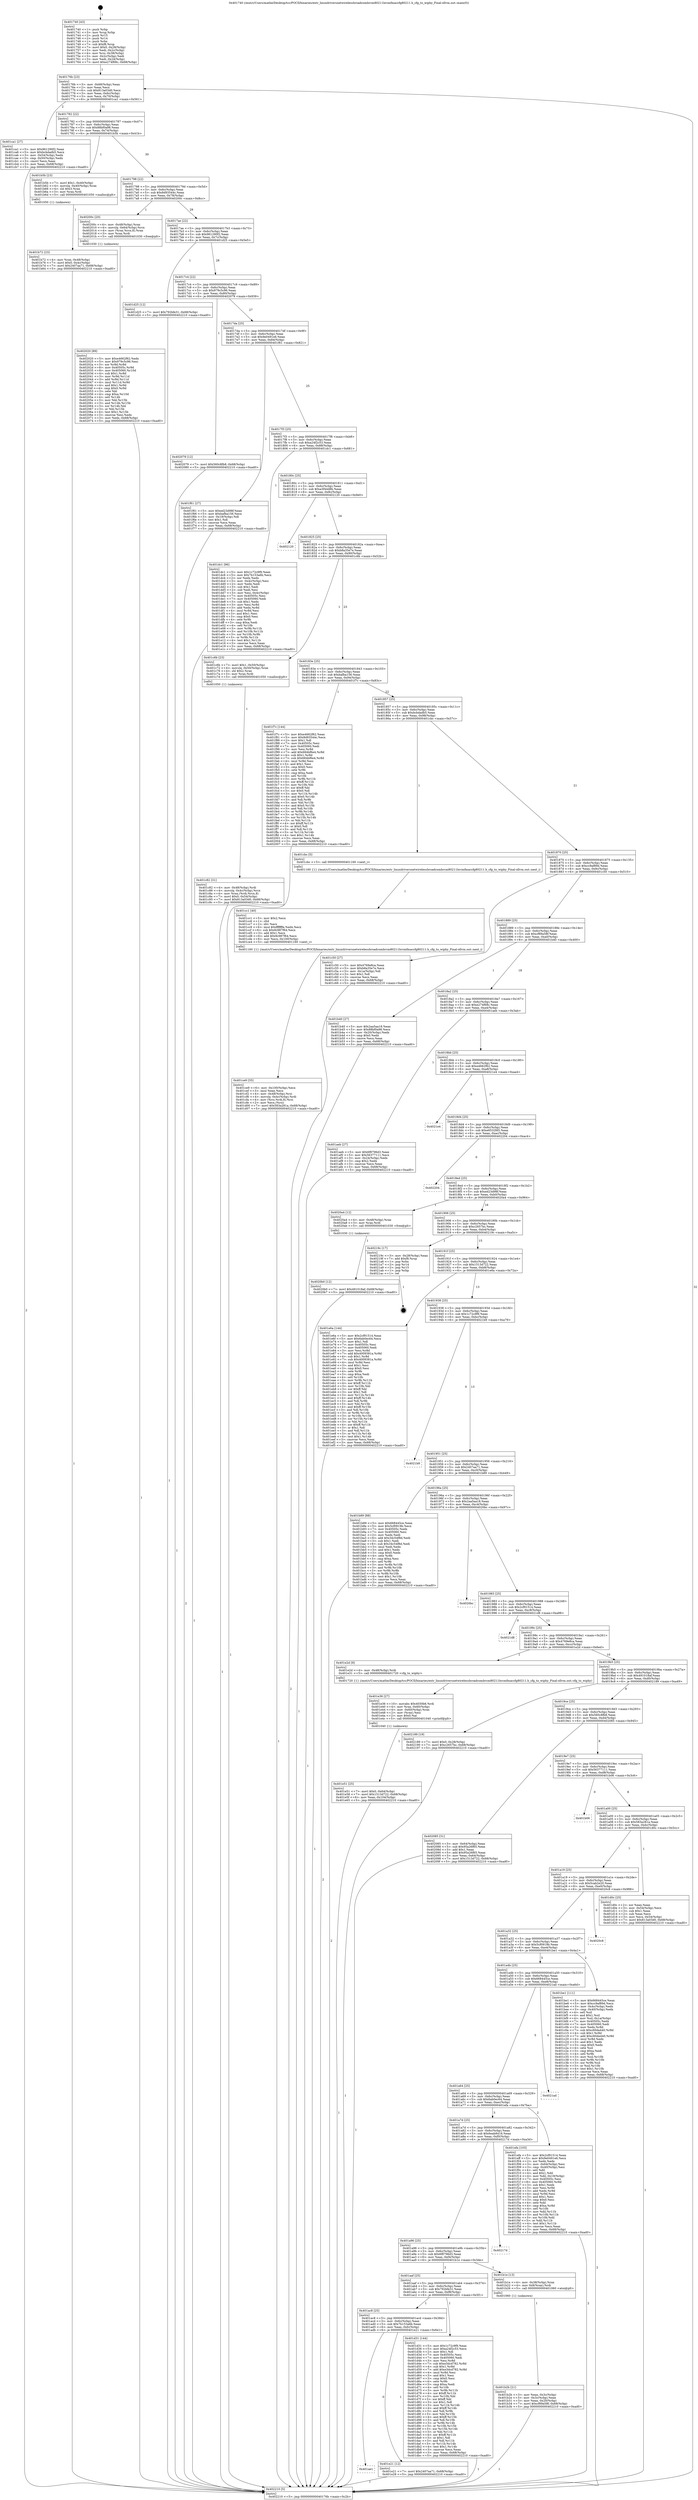 digraph "0x401740" {
  label = "0x401740 (/mnt/c/Users/mathe/Desktop/tcc/POCII/binaries/extr_linuxdriversnetwirelessbroadcombrcm80211brcmfmaccfg80211.h_cfg_to_wiphy_Final-ollvm.out::main(0))"
  labelloc = "t"
  node[shape=record]

  Entry [label="",width=0.3,height=0.3,shape=circle,fillcolor=black,style=filled]
  "0x40176b" [label="{
     0x40176b [23]\l
     | [instrs]\l
     &nbsp;&nbsp;0x40176b \<+3\>: mov -0x68(%rbp),%eax\l
     &nbsp;&nbsp;0x40176e \<+2\>: mov %eax,%ecx\l
     &nbsp;&nbsp;0x401770 \<+6\>: sub $0x813a03d0,%ecx\l
     &nbsp;&nbsp;0x401776 \<+3\>: mov %eax,-0x6c(%rbp)\l
     &nbsp;&nbsp;0x401779 \<+3\>: mov %ecx,-0x70(%rbp)\l
     &nbsp;&nbsp;0x40177c \<+6\>: je 0000000000401ca1 \<main+0x561\>\l
  }"]
  "0x401ca1" [label="{
     0x401ca1 [27]\l
     | [instrs]\l
     &nbsp;&nbsp;0x401ca1 \<+5\>: mov $0x961290f2,%eax\l
     &nbsp;&nbsp;0x401ca6 \<+5\>: mov $0xbcbdadb5,%ecx\l
     &nbsp;&nbsp;0x401cab \<+3\>: mov -0x54(%rbp),%edx\l
     &nbsp;&nbsp;0x401cae \<+3\>: cmp -0x50(%rbp),%edx\l
     &nbsp;&nbsp;0x401cb1 \<+3\>: cmovl %ecx,%eax\l
     &nbsp;&nbsp;0x401cb4 \<+3\>: mov %eax,-0x68(%rbp)\l
     &nbsp;&nbsp;0x401cb7 \<+5\>: jmp 0000000000402210 \<main+0xad0\>\l
  }"]
  "0x401782" [label="{
     0x401782 [22]\l
     | [instrs]\l
     &nbsp;&nbsp;0x401782 \<+5\>: jmp 0000000000401787 \<main+0x47\>\l
     &nbsp;&nbsp;0x401787 \<+3\>: mov -0x6c(%rbp),%eax\l
     &nbsp;&nbsp;0x40178a \<+5\>: sub $0x88bf0a98,%eax\l
     &nbsp;&nbsp;0x40178f \<+3\>: mov %eax,-0x74(%rbp)\l
     &nbsp;&nbsp;0x401792 \<+6\>: je 0000000000401b5b \<main+0x41b\>\l
  }"]
  Exit [label="",width=0.3,height=0.3,shape=circle,fillcolor=black,style=filled,peripheries=2]
  "0x401b5b" [label="{
     0x401b5b [23]\l
     | [instrs]\l
     &nbsp;&nbsp;0x401b5b \<+7\>: movl $0x1,-0x40(%rbp)\l
     &nbsp;&nbsp;0x401b62 \<+4\>: movslq -0x40(%rbp),%rax\l
     &nbsp;&nbsp;0x401b66 \<+4\>: shl $0x3,%rax\l
     &nbsp;&nbsp;0x401b6a \<+3\>: mov %rax,%rdi\l
     &nbsp;&nbsp;0x401b6d \<+5\>: call 0000000000401050 \<malloc@plt\>\l
     | [calls]\l
     &nbsp;&nbsp;0x401050 \{1\} (unknown)\l
  }"]
  "0x401798" [label="{
     0x401798 [22]\l
     | [instrs]\l
     &nbsp;&nbsp;0x401798 \<+5\>: jmp 000000000040179d \<main+0x5d\>\l
     &nbsp;&nbsp;0x40179d \<+3\>: mov -0x6c(%rbp),%eax\l
     &nbsp;&nbsp;0x4017a0 \<+5\>: sub $0x8d93544c,%eax\l
     &nbsp;&nbsp;0x4017a5 \<+3\>: mov %eax,-0x78(%rbp)\l
     &nbsp;&nbsp;0x4017a8 \<+6\>: je 000000000040200c \<main+0x8cc\>\l
  }"]
  "0x4020b0" [label="{
     0x4020b0 [12]\l
     | [instrs]\l
     &nbsp;&nbsp;0x4020b0 \<+7\>: movl $0x491018af,-0x68(%rbp)\l
     &nbsp;&nbsp;0x4020b7 \<+5\>: jmp 0000000000402210 \<main+0xad0\>\l
  }"]
  "0x40200c" [label="{
     0x40200c [20]\l
     | [instrs]\l
     &nbsp;&nbsp;0x40200c \<+4\>: mov -0x48(%rbp),%rax\l
     &nbsp;&nbsp;0x402010 \<+4\>: movslq -0x64(%rbp),%rcx\l
     &nbsp;&nbsp;0x402014 \<+4\>: mov (%rax,%rcx,8),%rax\l
     &nbsp;&nbsp;0x402018 \<+3\>: mov %rax,%rdi\l
     &nbsp;&nbsp;0x40201b \<+5\>: call 0000000000401030 \<free@plt\>\l
     | [calls]\l
     &nbsp;&nbsp;0x401030 \{1\} (unknown)\l
  }"]
  "0x4017ae" [label="{
     0x4017ae [22]\l
     | [instrs]\l
     &nbsp;&nbsp;0x4017ae \<+5\>: jmp 00000000004017b3 \<main+0x73\>\l
     &nbsp;&nbsp;0x4017b3 \<+3\>: mov -0x6c(%rbp),%eax\l
     &nbsp;&nbsp;0x4017b6 \<+5\>: sub $0x961290f2,%eax\l
     &nbsp;&nbsp;0x4017bb \<+3\>: mov %eax,-0x7c(%rbp)\l
     &nbsp;&nbsp;0x4017be \<+6\>: je 0000000000401d25 \<main+0x5e5\>\l
  }"]
  "0x402020" [label="{
     0x402020 [89]\l
     | [instrs]\l
     &nbsp;&nbsp;0x402020 \<+5\>: mov $0xe4662f62,%edx\l
     &nbsp;&nbsp;0x402025 \<+5\>: mov $0x979c5c96,%esi\l
     &nbsp;&nbsp;0x40202a \<+3\>: xor %r8d,%r8d\l
     &nbsp;&nbsp;0x40202d \<+8\>: mov 0x40505c,%r9d\l
     &nbsp;&nbsp;0x402035 \<+8\>: mov 0x405060,%r10d\l
     &nbsp;&nbsp;0x40203d \<+4\>: sub $0x1,%r8d\l
     &nbsp;&nbsp;0x402041 \<+3\>: mov %r9d,%r11d\l
     &nbsp;&nbsp;0x402044 \<+3\>: add %r8d,%r11d\l
     &nbsp;&nbsp;0x402047 \<+4\>: imul %r11d,%r9d\l
     &nbsp;&nbsp;0x40204b \<+4\>: and $0x1,%r9d\l
     &nbsp;&nbsp;0x40204f \<+4\>: cmp $0x0,%r9d\l
     &nbsp;&nbsp;0x402053 \<+3\>: sete %bl\l
     &nbsp;&nbsp;0x402056 \<+4\>: cmp $0xa,%r10d\l
     &nbsp;&nbsp;0x40205a \<+4\>: setl %r14b\l
     &nbsp;&nbsp;0x40205e \<+3\>: mov %bl,%r15b\l
     &nbsp;&nbsp;0x402061 \<+3\>: and %r14b,%r15b\l
     &nbsp;&nbsp;0x402064 \<+3\>: xor %r14b,%bl\l
     &nbsp;&nbsp;0x402067 \<+3\>: or %bl,%r15b\l
     &nbsp;&nbsp;0x40206a \<+4\>: test $0x1,%r15b\l
     &nbsp;&nbsp;0x40206e \<+3\>: cmovne %esi,%edx\l
     &nbsp;&nbsp;0x402071 \<+3\>: mov %edx,-0x68(%rbp)\l
     &nbsp;&nbsp;0x402074 \<+5\>: jmp 0000000000402210 \<main+0xad0\>\l
  }"]
  "0x401d25" [label="{
     0x401d25 [12]\l
     | [instrs]\l
     &nbsp;&nbsp;0x401d25 \<+7\>: movl $0x792bfe31,-0x68(%rbp)\l
     &nbsp;&nbsp;0x401d2c \<+5\>: jmp 0000000000402210 \<main+0xad0\>\l
  }"]
  "0x4017c4" [label="{
     0x4017c4 [22]\l
     | [instrs]\l
     &nbsp;&nbsp;0x4017c4 \<+5\>: jmp 00000000004017c9 \<main+0x89\>\l
     &nbsp;&nbsp;0x4017c9 \<+3\>: mov -0x6c(%rbp),%eax\l
     &nbsp;&nbsp;0x4017cc \<+5\>: sub $0x979c5c96,%eax\l
     &nbsp;&nbsp;0x4017d1 \<+3\>: mov %eax,-0x80(%rbp)\l
     &nbsp;&nbsp;0x4017d4 \<+6\>: je 0000000000402079 \<main+0x939\>\l
  }"]
  "0x401e51" [label="{
     0x401e51 [25]\l
     | [instrs]\l
     &nbsp;&nbsp;0x401e51 \<+7\>: movl $0x0,-0x64(%rbp)\l
     &nbsp;&nbsp;0x401e58 \<+7\>: movl $0x1513d722,-0x68(%rbp)\l
     &nbsp;&nbsp;0x401e5f \<+6\>: mov %eax,-0x104(%rbp)\l
     &nbsp;&nbsp;0x401e65 \<+5\>: jmp 0000000000402210 \<main+0xad0\>\l
  }"]
  "0x402079" [label="{
     0x402079 [12]\l
     | [instrs]\l
     &nbsp;&nbsp;0x402079 \<+7\>: movl $0x560c8fb8,-0x68(%rbp)\l
     &nbsp;&nbsp;0x402080 \<+5\>: jmp 0000000000402210 \<main+0xad0\>\l
  }"]
  "0x4017da" [label="{
     0x4017da [25]\l
     | [instrs]\l
     &nbsp;&nbsp;0x4017da \<+5\>: jmp 00000000004017df \<main+0x9f\>\l
     &nbsp;&nbsp;0x4017df \<+3\>: mov -0x6c(%rbp),%eax\l
     &nbsp;&nbsp;0x4017e2 \<+5\>: sub $0x9e0491e6,%eax\l
     &nbsp;&nbsp;0x4017e7 \<+6\>: mov %eax,-0x84(%rbp)\l
     &nbsp;&nbsp;0x4017ed \<+6\>: je 0000000000401f61 \<main+0x821\>\l
  }"]
  "0x401e36" [label="{
     0x401e36 [27]\l
     | [instrs]\l
     &nbsp;&nbsp;0x401e36 \<+10\>: movabs $0x4030b6,%rdi\l
     &nbsp;&nbsp;0x401e40 \<+4\>: mov %rax,-0x60(%rbp)\l
     &nbsp;&nbsp;0x401e44 \<+4\>: mov -0x60(%rbp),%rax\l
     &nbsp;&nbsp;0x401e48 \<+2\>: mov (%rax),%esi\l
     &nbsp;&nbsp;0x401e4a \<+2\>: mov $0x0,%al\l
     &nbsp;&nbsp;0x401e4c \<+5\>: call 0000000000401040 \<printf@plt\>\l
     | [calls]\l
     &nbsp;&nbsp;0x401040 \{1\} (unknown)\l
  }"]
  "0x401f61" [label="{
     0x401f61 [27]\l
     | [instrs]\l
     &nbsp;&nbsp;0x401f61 \<+5\>: mov $0xed23d98f,%eax\l
     &nbsp;&nbsp;0x401f66 \<+5\>: mov $0xbafba156,%ecx\l
     &nbsp;&nbsp;0x401f6b \<+3\>: mov -0x19(%rbp),%dl\l
     &nbsp;&nbsp;0x401f6e \<+3\>: test $0x1,%dl\l
     &nbsp;&nbsp;0x401f71 \<+3\>: cmovne %ecx,%eax\l
     &nbsp;&nbsp;0x401f74 \<+3\>: mov %eax,-0x68(%rbp)\l
     &nbsp;&nbsp;0x401f77 \<+5\>: jmp 0000000000402210 \<main+0xad0\>\l
  }"]
  "0x4017f3" [label="{
     0x4017f3 [25]\l
     | [instrs]\l
     &nbsp;&nbsp;0x4017f3 \<+5\>: jmp 00000000004017f8 \<main+0xb8\>\l
     &nbsp;&nbsp;0x4017f8 \<+3\>: mov -0x6c(%rbp),%eax\l
     &nbsp;&nbsp;0x4017fb \<+5\>: sub $0xa24f2c53,%eax\l
     &nbsp;&nbsp;0x401800 \<+6\>: mov %eax,-0x88(%rbp)\l
     &nbsp;&nbsp;0x401806 \<+6\>: je 0000000000401dc1 \<main+0x681\>\l
  }"]
  "0x401ae1" [label="{
     0x401ae1\l
  }", style=dashed]
  "0x401dc1" [label="{
     0x401dc1 [96]\l
     | [instrs]\l
     &nbsp;&nbsp;0x401dc1 \<+5\>: mov $0x1c72c9f9,%eax\l
     &nbsp;&nbsp;0x401dc6 \<+5\>: mov $0x7b153a6b,%ecx\l
     &nbsp;&nbsp;0x401dcb \<+2\>: xor %edx,%edx\l
     &nbsp;&nbsp;0x401dcd \<+3\>: mov -0x4c(%rbp),%esi\l
     &nbsp;&nbsp;0x401dd0 \<+2\>: mov %edx,%edi\l
     &nbsp;&nbsp;0x401dd2 \<+3\>: sub $0x1,%edi\l
     &nbsp;&nbsp;0x401dd5 \<+2\>: sub %edi,%esi\l
     &nbsp;&nbsp;0x401dd7 \<+3\>: mov %esi,-0x4c(%rbp)\l
     &nbsp;&nbsp;0x401dda \<+7\>: mov 0x40505c,%esi\l
     &nbsp;&nbsp;0x401de1 \<+7\>: mov 0x405060,%edi\l
     &nbsp;&nbsp;0x401de8 \<+3\>: sub $0x1,%edx\l
     &nbsp;&nbsp;0x401deb \<+3\>: mov %esi,%r8d\l
     &nbsp;&nbsp;0x401dee \<+3\>: add %edx,%r8d\l
     &nbsp;&nbsp;0x401df1 \<+4\>: imul %r8d,%esi\l
     &nbsp;&nbsp;0x401df5 \<+3\>: and $0x1,%esi\l
     &nbsp;&nbsp;0x401df8 \<+3\>: cmp $0x0,%esi\l
     &nbsp;&nbsp;0x401dfb \<+4\>: sete %r9b\l
     &nbsp;&nbsp;0x401dff \<+3\>: cmp $0xa,%edi\l
     &nbsp;&nbsp;0x401e02 \<+4\>: setl %r10b\l
     &nbsp;&nbsp;0x401e06 \<+3\>: mov %r9b,%r11b\l
     &nbsp;&nbsp;0x401e09 \<+3\>: and %r10b,%r11b\l
     &nbsp;&nbsp;0x401e0c \<+3\>: xor %r10b,%r9b\l
     &nbsp;&nbsp;0x401e0f \<+3\>: or %r9b,%r11b\l
     &nbsp;&nbsp;0x401e12 \<+4\>: test $0x1,%r11b\l
     &nbsp;&nbsp;0x401e16 \<+3\>: cmovne %ecx,%eax\l
     &nbsp;&nbsp;0x401e19 \<+3\>: mov %eax,-0x68(%rbp)\l
     &nbsp;&nbsp;0x401e1c \<+5\>: jmp 0000000000402210 \<main+0xad0\>\l
  }"]
  "0x40180c" [label="{
     0x40180c [25]\l
     | [instrs]\l
     &nbsp;&nbsp;0x40180c \<+5\>: jmp 0000000000401811 \<main+0xd1\>\l
     &nbsp;&nbsp;0x401811 \<+3\>: mov -0x6c(%rbp),%eax\l
     &nbsp;&nbsp;0x401814 \<+5\>: sub $0xa3f44d8b,%eax\l
     &nbsp;&nbsp;0x401819 \<+6\>: mov %eax,-0x8c(%rbp)\l
     &nbsp;&nbsp;0x40181f \<+6\>: je 0000000000402120 \<main+0x9e0\>\l
  }"]
  "0x401e21" [label="{
     0x401e21 [12]\l
     | [instrs]\l
     &nbsp;&nbsp;0x401e21 \<+7\>: movl $0x2407aa71,-0x68(%rbp)\l
     &nbsp;&nbsp;0x401e28 \<+5\>: jmp 0000000000402210 \<main+0xad0\>\l
  }"]
  "0x402120" [label="{
     0x402120\l
  }", style=dashed]
  "0x401825" [label="{
     0x401825 [25]\l
     | [instrs]\l
     &nbsp;&nbsp;0x401825 \<+5\>: jmp 000000000040182a \<main+0xea\>\l
     &nbsp;&nbsp;0x40182a \<+3\>: mov -0x6c(%rbp),%eax\l
     &nbsp;&nbsp;0x40182d \<+5\>: sub $0xb8a35e7e,%eax\l
     &nbsp;&nbsp;0x401832 \<+6\>: mov %eax,-0x90(%rbp)\l
     &nbsp;&nbsp;0x401838 \<+6\>: je 0000000000401c6b \<main+0x52b\>\l
  }"]
  "0x401ac8" [label="{
     0x401ac8 [25]\l
     | [instrs]\l
     &nbsp;&nbsp;0x401ac8 \<+5\>: jmp 0000000000401acd \<main+0x38d\>\l
     &nbsp;&nbsp;0x401acd \<+3\>: mov -0x6c(%rbp),%eax\l
     &nbsp;&nbsp;0x401ad0 \<+5\>: sub $0x7b153a6b,%eax\l
     &nbsp;&nbsp;0x401ad5 \<+6\>: mov %eax,-0xfc(%rbp)\l
     &nbsp;&nbsp;0x401adb \<+6\>: je 0000000000401e21 \<main+0x6e1\>\l
  }"]
  "0x401c6b" [label="{
     0x401c6b [23]\l
     | [instrs]\l
     &nbsp;&nbsp;0x401c6b \<+7\>: movl $0x1,-0x50(%rbp)\l
     &nbsp;&nbsp;0x401c72 \<+4\>: movslq -0x50(%rbp),%rax\l
     &nbsp;&nbsp;0x401c76 \<+4\>: shl $0x2,%rax\l
     &nbsp;&nbsp;0x401c7a \<+3\>: mov %rax,%rdi\l
     &nbsp;&nbsp;0x401c7d \<+5\>: call 0000000000401050 \<malloc@plt\>\l
     | [calls]\l
     &nbsp;&nbsp;0x401050 \{1\} (unknown)\l
  }"]
  "0x40183e" [label="{
     0x40183e [25]\l
     | [instrs]\l
     &nbsp;&nbsp;0x40183e \<+5\>: jmp 0000000000401843 \<main+0x103\>\l
     &nbsp;&nbsp;0x401843 \<+3\>: mov -0x6c(%rbp),%eax\l
     &nbsp;&nbsp;0x401846 \<+5\>: sub $0xbafba156,%eax\l
     &nbsp;&nbsp;0x40184b \<+6\>: mov %eax,-0x94(%rbp)\l
     &nbsp;&nbsp;0x401851 \<+6\>: je 0000000000401f7c \<main+0x83c\>\l
  }"]
  "0x401d31" [label="{
     0x401d31 [144]\l
     | [instrs]\l
     &nbsp;&nbsp;0x401d31 \<+5\>: mov $0x1c72c9f9,%eax\l
     &nbsp;&nbsp;0x401d36 \<+5\>: mov $0xa24f2c53,%ecx\l
     &nbsp;&nbsp;0x401d3b \<+2\>: mov $0x1,%dl\l
     &nbsp;&nbsp;0x401d3d \<+7\>: mov 0x40505c,%esi\l
     &nbsp;&nbsp;0x401d44 \<+7\>: mov 0x405060,%edi\l
     &nbsp;&nbsp;0x401d4b \<+3\>: mov %esi,%r8d\l
     &nbsp;&nbsp;0x401d4e \<+7\>: sub $0xe3dcd782,%r8d\l
     &nbsp;&nbsp;0x401d55 \<+4\>: sub $0x1,%r8d\l
     &nbsp;&nbsp;0x401d59 \<+7\>: add $0xe3dcd782,%r8d\l
     &nbsp;&nbsp;0x401d60 \<+4\>: imul %r8d,%esi\l
     &nbsp;&nbsp;0x401d64 \<+3\>: and $0x1,%esi\l
     &nbsp;&nbsp;0x401d67 \<+3\>: cmp $0x0,%esi\l
     &nbsp;&nbsp;0x401d6a \<+4\>: sete %r9b\l
     &nbsp;&nbsp;0x401d6e \<+3\>: cmp $0xa,%edi\l
     &nbsp;&nbsp;0x401d71 \<+4\>: setl %r10b\l
     &nbsp;&nbsp;0x401d75 \<+3\>: mov %r9b,%r11b\l
     &nbsp;&nbsp;0x401d78 \<+4\>: xor $0xff,%r11b\l
     &nbsp;&nbsp;0x401d7c \<+3\>: mov %r10b,%bl\l
     &nbsp;&nbsp;0x401d7f \<+3\>: xor $0xff,%bl\l
     &nbsp;&nbsp;0x401d82 \<+3\>: xor $0x1,%dl\l
     &nbsp;&nbsp;0x401d85 \<+3\>: mov %r11b,%r14b\l
     &nbsp;&nbsp;0x401d88 \<+4\>: and $0xff,%r14b\l
     &nbsp;&nbsp;0x401d8c \<+3\>: and %dl,%r9b\l
     &nbsp;&nbsp;0x401d8f \<+3\>: mov %bl,%r15b\l
     &nbsp;&nbsp;0x401d92 \<+4\>: and $0xff,%r15b\l
     &nbsp;&nbsp;0x401d96 \<+3\>: and %dl,%r10b\l
     &nbsp;&nbsp;0x401d99 \<+3\>: or %r9b,%r14b\l
     &nbsp;&nbsp;0x401d9c \<+3\>: or %r10b,%r15b\l
     &nbsp;&nbsp;0x401d9f \<+3\>: xor %r15b,%r14b\l
     &nbsp;&nbsp;0x401da2 \<+3\>: or %bl,%r11b\l
     &nbsp;&nbsp;0x401da5 \<+4\>: xor $0xff,%r11b\l
     &nbsp;&nbsp;0x401da9 \<+3\>: or $0x1,%dl\l
     &nbsp;&nbsp;0x401dac \<+3\>: and %dl,%r11b\l
     &nbsp;&nbsp;0x401daf \<+3\>: or %r11b,%r14b\l
     &nbsp;&nbsp;0x401db2 \<+4\>: test $0x1,%r14b\l
     &nbsp;&nbsp;0x401db6 \<+3\>: cmovne %ecx,%eax\l
     &nbsp;&nbsp;0x401db9 \<+3\>: mov %eax,-0x68(%rbp)\l
     &nbsp;&nbsp;0x401dbc \<+5\>: jmp 0000000000402210 \<main+0xad0\>\l
  }"]
  "0x401f7c" [label="{
     0x401f7c [144]\l
     | [instrs]\l
     &nbsp;&nbsp;0x401f7c \<+5\>: mov $0xe4662f62,%eax\l
     &nbsp;&nbsp;0x401f81 \<+5\>: mov $0x8d93544c,%ecx\l
     &nbsp;&nbsp;0x401f86 \<+2\>: mov $0x1,%dl\l
     &nbsp;&nbsp;0x401f88 \<+7\>: mov 0x40505c,%esi\l
     &nbsp;&nbsp;0x401f8f \<+7\>: mov 0x405060,%edi\l
     &nbsp;&nbsp;0x401f96 \<+3\>: mov %esi,%r8d\l
     &nbsp;&nbsp;0x401f99 \<+7\>: add $0x684bf6e4,%r8d\l
     &nbsp;&nbsp;0x401fa0 \<+4\>: sub $0x1,%r8d\l
     &nbsp;&nbsp;0x401fa4 \<+7\>: sub $0x684bf6e4,%r8d\l
     &nbsp;&nbsp;0x401fab \<+4\>: imul %r8d,%esi\l
     &nbsp;&nbsp;0x401faf \<+3\>: and $0x1,%esi\l
     &nbsp;&nbsp;0x401fb2 \<+3\>: cmp $0x0,%esi\l
     &nbsp;&nbsp;0x401fb5 \<+4\>: sete %r9b\l
     &nbsp;&nbsp;0x401fb9 \<+3\>: cmp $0xa,%edi\l
     &nbsp;&nbsp;0x401fbc \<+4\>: setl %r10b\l
     &nbsp;&nbsp;0x401fc0 \<+3\>: mov %r9b,%r11b\l
     &nbsp;&nbsp;0x401fc3 \<+4\>: xor $0xff,%r11b\l
     &nbsp;&nbsp;0x401fc7 \<+3\>: mov %r10b,%bl\l
     &nbsp;&nbsp;0x401fca \<+3\>: xor $0xff,%bl\l
     &nbsp;&nbsp;0x401fcd \<+3\>: xor $0x0,%dl\l
     &nbsp;&nbsp;0x401fd0 \<+3\>: mov %r11b,%r14b\l
     &nbsp;&nbsp;0x401fd3 \<+4\>: and $0x0,%r14b\l
     &nbsp;&nbsp;0x401fd7 \<+3\>: and %dl,%r9b\l
     &nbsp;&nbsp;0x401fda \<+3\>: mov %bl,%r15b\l
     &nbsp;&nbsp;0x401fdd \<+4\>: and $0x0,%r15b\l
     &nbsp;&nbsp;0x401fe1 \<+3\>: and %dl,%r10b\l
     &nbsp;&nbsp;0x401fe4 \<+3\>: or %r9b,%r14b\l
     &nbsp;&nbsp;0x401fe7 \<+3\>: or %r10b,%r15b\l
     &nbsp;&nbsp;0x401fea \<+3\>: xor %r15b,%r14b\l
     &nbsp;&nbsp;0x401fed \<+3\>: or %bl,%r11b\l
     &nbsp;&nbsp;0x401ff0 \<+4\>: xor $0xff,%r11b\l
     &nbsp;&nbsp;0x401ff4 \<+3\>: or $0x0,%dl\l
     &nbsp;&nbsp;0x401ff7 \<+3\>: and %dl,%r11b\l
     &nbsp;&nbsp;0x401ffa \<+3\>: or %r11b,%r14b\l
     &nbsp;&nbsp;0x401ffd \<+4\>: test $0x1,%r14b\l
     &nbsp;&nbsp;0x402001 \<+3\>: cmovne %ecx,%eax\l
     &nbsp;&nbsp;0x402004 \<+3\>: mov %eax,-0x68(%rbp)\l
     &nbsp;&nbsp;0x402007 \<+5\>: jmp 0000000000402210 \<main+0xad0\>\l
  }"]
  "0x401857" [label="{
     0x401857 [25]\l
     | [instrs]\l
     &nbsp;&nbsp;0x401857 \<+5\>: jmp 000000000040185c \<main+0x11c\>\l
     &nbsp;&nbsp;0x40185c \<+3\>: mov -0x6c(%rbp),%eax\l
     &nbsp;&nbsp;0x40185f \<+5\>: sub $0xbcbdadb5,%eax\l
     &nbsp;&nbsp;0x401864 \<+6\>: mov %eax,-0x98(%rbp)\l
     &nbsp;&nbsp;0x40186a \<+6\>: je 0000000000401cbc \<main+0x57c\>\l
  }"]
  "0x401ce9" [label="{
     0x401ce9 [35]\l
     | [instrs]\l
     &nbsp;&nbsp;0x401ce9 \<+6\>: mov -0x100(%rbp),%ecx\l
     &nbsp;&nbsp;0x401cef \<+3\>: imul %eax,%ecx\l
     &nbsp;&nbsp;0x401cf2 \<+4\>: mov -0x48(%rbp),%rsi\l
     &nbsp;&nbsp;0x401cf6 \<+4\>: movslq -0x4c(%rbp),%rdi\l
     &nbsp;&nbsp;0x401cfa \<+4\>: mov (%rsi,%rdi,8),%rsi\l
     &nbsp;&nbsp;0x401cfe \<+2\>: mov %ecx,(%rsi)\l
     &nbsp;&nbsp;0x401d00 \<+7\>: movl $0x583a281a,-0x68(%rbp)\l
     &nbsp;&nbsp;0x401d07 \<+5\>: jmp 0000000000402210 \<main+0xad0\>\l
  }"]
  "0x401cbc" [label="{
     0x401cbc [5]\l
     | [instrs]\l
     &nbsp;&nbsp;0x401cbc \<+5\>: call 0000000000401160 \<next_i\>\l
     | [calls]\l
     &nbsp;&nbsp;0x401160 \{1\} (/mnt/c/Users/mathe/Desktop/tcc/POCII/binaries/extr_linuxdriversnetwirelessbroadcombrcm80211brcmfmaccfg80211.h_cfg_to_wiphy_Final-ollvm.out::next_i)\l
  }"]
  "0x401870" [label="{
     0x401870 [25]\l
     | [instrs]\l
     &nbsp;&nbsp;0x401870 \<+5\>: jmp 0000000000401875 \<main+0x135\>\l
     &nbsp;&nbsp;0x401875 \<+3\>: mov -0x6c(%rbp),%eax\l
     &nbsp;&nbsp;0x401878 \<+5\>: sub $0xcc9af89d,%eax\l
     &nbsp;&nbsp;0x40187d \<+6\>: mov %eax,-0x9c(%rbp)\l
     &nbsp;&nbsp;0x401883 \<+6\>: je 0000000000401c50 \<main+0x510\>\l
  }"]
  "0x401cc1" [label="{
     0x401cc1 [40]\l
     | [instrs]\l
     &nbsp;&nbsp;0x401cc1 \<+5\>: mov $0x2,%ecx\l
     &nbsp;&nbsp;0x401cc6 \<+1\>: cltd\l
     &nbsp;&nbsp;0x401cc7 \<+2\>: idiv %ecx\l
     &nbsp;&nbsp;0x401cc9 \<+6\>: imul $0xfffffffe,%edx,%ecx\l
     &nbsp;&nbsp;0x401ccf \<+6\>: sub $0x9c987f64,%ecx\l
     &nbsp;&nbsp;0x401cd5 \<+3\>: add $0x1,%ecx\l
     &nbsp;&nbsp;0x401cd8 \<+6\>: add $0x9c987f64,%ecx\l
     &nbsp;&nbsp;0x401cde \<+6\>: mov %ecx,-0x100(%rbp)\l
     &nbsp;&nbsp;0x401ce4 \<+5\>: call 0000000000401160 \<next_i\>\l
     | [calls]\l
     &nbsp;&nbsp;0x401160 \{1\} (/mnt/c/Users/mathe/Desktop/tcc/POCII/binaries/extr_linuxdriversnetwirelessbroadcombrcm80211brcmfmaccfg80211.h_cfg_to_wiphy_Final-ollvm.out::next_i)\l
  }"]
  "0x401c50" [label="{
     0x401c50 [27]\l
     | [instrs]\l
     &nbsp;&nbsp;0x401c50 \<+5\>: mov $0x4769e8ca,%eax\l
     &nbsp;&nbsp;0x401c55 \<+5\>: mov $0xb8a35e7e,%ecx\l
     &nbsp;&nbsp;0x401c5a \<+3\>: mov -0x1a(%rbp),%dl\l
     &nbsp;&nbsp;0x401c5d \<+3\>: test $0x1,%dl\l
     &nbsp;&nbsp;0x401c60 \<+3\>: cmovne %ecx,%eax\l
     &nbsp;&nbsp;0x401c63 \<+3\>: mov %eax,-0x68(%rbp)\l
     &nbsp;&nbsp;0x401c66 \<+5\>: jmp 0000000000402210 \<main+0xad0\>\l
  }"]
  "0x401889" [label="{
     0x401889 [25]\l
     | [instrs]\l
     &nbsp;&nbsp;0x401889 \<+5\>: jmp 000000000040188e \<main+0x14e\>\l
     &nbsp;&nbsp;0x40188e \<+3\>: mov -0x6c(%rbp),%eax\l
     &nbsp;&nbsp;0x401891 \<+5\>: sub $0xcf89a58f,%eax\l
     &nbsp;&nbsp;0x401896 \<+6\>: mov %eax,-0xa0(%rbp)\l
     &nbsp;&nbsp;0x40189c \<+6\>: je 0000000000401b40 \<main+0x400\>\l
  }"]
  "0x401c82" [label="{
     0x401c82 [31]\l
     | [instrs]\l
     &nbsp;&nbsp;0x401c82 \<+4\>: mov -0x48(%rbp),%rdi\l
     &nbsp;&nbsp;0x401c86 \<+4\>: movslq -0x4c(%rbp),%rcx\l
     &nbsp;&nbsp;0x401c8a \<+4\>: mov %rax,(%rdi,%rcx,8)\l
     &nbsp;&nbsp;0x401c8e \<+7\>: movl $0x0,-0x54(%rbp)\l
     &nbsp;&nbsp;0x401c95 \<+7\>: movl $0x813a03d0,-0x68(%rbp)\l
     &nbsp;&nbsp;0x401c9c \<+5\>: jmp 0000000000402210 \<main+0xad0\>\l
  }"]
  "0x401b40" [label="{
     0x401b40 [27]\l
     | [instrs]\l
     &nbsp;&nbsp;0x401b40 \<+5\>: mov $0x2aa5aa18,%eax\l
     &nbsp;&nbsp;0x401b45 \<+5\>: mov $0x88bf0a98,%ecx\l
     &nbsp;&nbsp;0x401b4a \<+3\>: mov -0x20(%rbp),%edx\l
     &nbsp;&nbsp;0x401b4d \<+3\>: cmp $0x0,%edx\l
     &nbsp;&nbsp;0x401b50 \<+3\>: cmove %ecx,%eax\l
     &nbsp;&nbsp;0x401b53 \<+3\>: mov %eax,-0x68(%rbp)\l
     &nbsp;&nbsp;0x401b56 \<+5\>: jmp 0000000000402210 \<main+0xad0\>\l
  }"]
  "0x4018a2" [label="{
     0x4018a2 [25]\l
     | [instrs]\l
     &nbsp;&nbsp;0x4018a2 \<+5\>: jmp 00000000004018a7 \<main+0x167\>\l
     &nbsp;&nbsp;0x4018a7 \<+3\>: mov -0x6c(%rbp),%eax\l
     &nbsp;&nbsp;0x4018aa \<+5\>: sub $0xe274f68c,%eax\l
     &nbsp;&nbsp;0x4018af \<+6\>: mov %eax,-0xa4(%rbp)\l
     &nbsp;&nbsp;0x4018b5 \<+6\>: je 0000000000401aeb \<main+0x3ab\>\l
  }"]
  "0x401b72" [label="{
     0x401b72 [23]\l
     | [instrs]\l
     &nbsp;&nbsp;0x401b72 \<+4\>: mov %rax,-0x48(%rbp)\l
     &nbsp;&nbsp;0x401b76 \<+7\>: movl $0x0,-0x4c(%rbp)\l
     &nbsp;&nbsp;0x401b7d \<+7\>: movl $0x2407aa71,-0x68(%rbp)\l
     &nbsp;&nbsp;0x401b84 \<+5\>: jmp 0000000000402210 \<main+0xad0\>\l
  }"]
  "0x401aeb" [label="{
     0x401aeb [27]\l
     | [instrs]\l
     &nbsp;&nbsp;0x401aeb \<+5\>: mov $0x6f8796d3,%eax\l
     &nbsp;&nbsp;0x401af0 \<+5\>: mov $0x56377111,%ecx\l
     &nbsp;&nbsp;0x401af5 \<+3\>: mov -0x24(%rbp),%edx\l
     &nbsp;&nbsp;0x401af8 \<+3\>: cmp $0x2,%edx\l
     &nbsp;&nbsp;0x401afb \<+3\>: cmovne %ecx,%eax\l
     &nbsp;&nbsp;0x401afe \<+3\>: mov %eax,-0x68(%rbp)\l
     &nbsp;&nbsp;0x401b01 \<+5\>: jmp 0000000000402210 \<main+0xad0\>\l
  }"]
  "0x4018bb" [label="{
     0x4018bb [25]\l
     | [instrs]\l
     &nbsp;&nbsp;0x4018bb \<+5\>: jmp 00000000004018c0 \<main+0x180\>\l
     &nbsp;&nbsp;0x4018c0 \<+3\>: mov -0x6c(%rbp),%eax\l
     &nbsp;&nbsp;0x4018c3 \<+5\>: sub $0xe4662f62,%eax\l
     &nbsp;&nbsp;0x4018c8 \<+6\>: mov %eax,-0xa8(%rbp)\l
     &nbsp;&nbsp;0x4018ce \<+6\>: je 00000000004021e4 \<main+0xaa4\>\l
  }"]
  "0x402210" [label="{
     0x402210 [5]\l
     | [instrs]\l
     &nbsp;&nbsp;0x402210 \<+5\>: jmp 000000000040176b \<main+0x2b\>\l
  }"]
  "0x401740" [label="{
     0x401740 [43]\l
     | [instrs]\l
     &nbsp;&nbsp;0x401740 \<+1\>: push %rbp\l
     &nbsp;&nbsp;0x401741 \<+3\>: mov %rsp,%rbp\l
     &nbsp;&nbsp;0x401744 \<+2\>: push %r15\l
     &nbsp;&nbsp;0x401746 \<+2\>: push %r14\l
     &nbsp;&nbsp;0x401748 \<+1\>: push %rbx\l
     &nbsp;&nbsp;0x401749 \<+7\>: sub $0xf8,%rsp\l
     &nbsp;&nbsp;0x401750 \<+7\>: movl $0x0,-0x28(%rbp)\l
     &nbsp;&nbsp;0x401757 \<+3\>: mov %edi,-0x2c(%rbp)\l
     &nbsp;&nbsp;0x40175a \<+4\>: mov %rsi,-0x38(%rbp)\l
     &nbsp;&nbsp;0x40175e \<+3\>: mov -0x2c(%rbp),%edi\l
     &nbsp;&nbsp;0x401761 \<+3\>: mov %edi,-0x24(%rbp)\l
     &nbsp;&nbsp;0x401764 \<+7\>: movl $0xe274f68c,-0x68(%rbp)\l
  }"]
  "0x401b2b" [label="{
     0x401b2b [21]\l
     | [instrs]\l
     &nbsp;&nbsp;0x401b2b \<+3\>: mov %eax,-0x3c(%rbp)\l
     &nbsp;&nbsp;0x401b2e \<+3\>: mov -0x3c(%rbp),%eax\l
     &nbsp;&nbsp;0x401b31 \<+3\>: mov %eax,-0x20(%rbp)\l
     &nbsp;&nbsp;0x401b34 \<+7\>: movl $0xcf89a58f,-0x68(%rbp)\l
     &nbsp;&nbsp;0x401b3b \<+5\>: jmp 0000000000402210 \<main+0xad0\>\l
  }"]
  "0x4021e4" [label="{
     0x4021e4\l
  }", style=dashed]
  "0x4018d4" [label="{
     0x4018d4 [25]\l
     | [instrs]\l
     &nbsp;&nbsp;0x4018d4 \<+5\>: jmp 00000000004018d9 \<main+0x199\>\l
     &nbsp;&nbsp;0x4018d9 \<+3\>: mov -0x6c(%rbp),%eax\l
     &nbsp;&nbsp;0x4018dc \<+5\>: sub $0xe6532fd5,%eax\l
     &nbsp;&nbsp;0x4018e1 \<+6\>: mov %eax,-0xac(%rbp)\l
     &nbsp;&nbsp;0x4018e7 \<+6\>: je 0000000000402204 \<main+0xac4\>\l
  }"]
  "0x401aaf" [label="{
     0x401aaf [25]\l
     | [instrs]\l
     &nbsp;&nbsp;0x401aaf \<+5\>: jmp 0000000000401ab4 \<main+0x374\>\l
     &nbsp;&nbsp;0x401ab4 \<+3\>: mov -0x6c(%rbp),%eax\l
     &nbsp;&nbsp;0x401ab7 \<+5\>: sub $0x792bfe31,%eax\l
     &nbsp;&nbsp;0x401abc \<+6\>: mov %eax,-0xf8(%rbp)\l
     &nbsp;&nbsp;0x401ac2 \<+6\>: je 0000000000401d31 \<main+0x5f1\>\l
  }"]
  "0x402204" [label="{
     0x402204\l
  }", style=dashed]
  "0x4018ed" [label="{
     0x4018ed [25]\l
     | [instrs]\l
     &nbsp;&nbsp;0x4018ed \<+5\>: jmp 00000000004018f2 \<main+0x1b2\>\l
     &nbsp;&nbsp;0x4018f2 \<+3\>: mov -0x6c(%rbp),%eax\l
     &nbsp;&nbsp;0x4018f5 \<+5\>: sub $0xed23d98f,%eax\l
     &nbsp;&nbsp;0x4018fa \<+6\>: mov %eax,-0xb0(%rbp)\l
     &nbsp;&nbsp;0x401900 \<+6\>: je 00000000004020a4 \<main+0x964\>\l
  }"]
  "0x401b1e" [label="{
     0x401b1e [13]\l
     | [instrs]\l
     &nbsp;&nbsp;0x401b1e \<+4\>: mov -0x38(%rbp),%rax\l
     &nbsp;&nbsp;0x401b22 \<+4\>: mov 0x8(%rax),%rdi\l
     &nbsp;&nbsp;0x401b26 \<+5\>: call 0000000000401060 \<atoi@plt\>\l
     | [calls]\l
     &nbsp;&nbsp;0x401060 \{1\} (unknown)\l
  }"]
  "0x4020a4" [label="{
     0x4020a4 [12]\l
     | [instrs]\l
     &nbsp;&nbsp;0x4020a4 \<+4\>: mov -0x48(%rbp),%rax\l
     &nbsp;&nbsp;0x4020a8 \<+3\>: mov %rax,%rdi\l
     &nbsp;&nbsp;0x4020ab \<+5\>: call 0000000000401030 \<free@plt\>\l
     | [calls]\l
     &nbsp;&nbsp;0x401030 \{1\} (unknown)\l
  }"]
  "0x401906" [label="{
     0x401906 [25]\l
     | [instrs]\l
     &nbsp;&nbsp;0x401906 \<+5\>: jmp 000000000040190b \<main+0x1cb\>\l
     &nbsp;&nbsp;0x40190b \<+3\>: mov -0x6c(%rbp),%eax\l
     &nbsp;&nbsp;0x40190e \<+5\>: sub $0xc2657bc,%eax\l
     &nbsp;&nbsp;0x401913 \<+6\>: mov %eax,-0xb4(%rbp)\l
     &nbsp;&nbsp;0x401919 \<+6\>: je 000000000040219c \<main+0xa5c\>\l
  }"]
  "0x401a96" [label="{
     0x401a96 [25]\l
     | [instrs]\l
     &nbsp;&nbsp;0x401a96 \<+5\>: jmp 0000000000401a9b \<main+0x35b\>\l
     &nbsp;&nbsp;0x401a9b \<+3\>: mov -0x6c(%rbp),%eax\l
     &nbsp;&nbsp;0x401a9e \<+5\>: sub $0x6f8796d3,%eax\l
     &nbsp;&nbsp;0x401aa3 \<+6\>: mov %eax,-0xf4(%rbp)\l
     &nbsp;&nbsp;0x401aa9 \<+6\>: je 0000000000401b1e \<main+0x3de\>\l
  }"]
  "0x40219c" [label="{
     0x40219c [17]\l
     | [instrs]\l
     &nbsp;&nbsp;0x40219c \<+3\>: mov -0x28(%rbp),%eax\l
     &nbsp;&nbsp;0x40219f \<+7\>: add $0xf8,%rsp\l
     &nbsp;&nbsp;0x4021a6 \<+1\>: pop %rbx\l
     &nbsp;&nbsp;0x4021a7 \<+2\>: pop %r14\l
     &nbsp;&nbsp;0x4021a9 \<+2\>: pop %r15\l
     &nbsp;&nbsp;0x4021ab \<+1\>: pop %rbp\l
     &nbsp;&nbsp;0x4021ac \<+1\>: ret\l
  }"]
  "0x40191f" [label="{
     0x40191f [25]\l
     | [instrs]\l
     &nbsp;&nbsp;0x40191f \<+5\>: jmp 0000000000401924 \<main+0x1e4\>\l
     &nbsp;&nbsp;0x401924 \<+3\>: mov -0x6c(%rbp),%eax\l
     &nbsp;&nbsp;0x401927 \<+5\>: sub $0x1513d722,%eax\l
     &nbsp;&nbsp;0x40192c \<+6\>: mov %eax,-0xb8(%rbp)\l
     &nbsp;&nbsp;0x401932 \<+6\>: je 0000000000401e6a \<main+0x72a\>\l
  }"]
  "0x40217d" [label="{
     0x40217d\l
  }", style=dashed]
  "0x401e6a" [label="{
     0x401e6a [144]\l
     | [instrs]\l
     &nbsp;&nbsp;0x401e6a \<+5\>: mov $0x2cf91514,%eax\l
     &nbsp;&nbsp;0x401e6f \<+5\>: mov $0x6ab0ec64,%ecx\l
     &nbsp;&nbsp;0x401e74 \<+2\>: mov $0x1,%dl\l
     &nbsp;&nbsp;0x401e76 \<+7\>: mov 0x40505c,%esi\l
     &nbsp;&nbsp;0x401e7d \<+7\>: mov 0x405060,%edi\l
     &nbsp;&nbsp;0x401e84 \<+3\>: mov %esi,%r8d\l
     &nbsp;&nbsp;0x401e87 \<+7\>: add $0x4009381a,%r8d\l
     &nbsp;&nbsp;0x401e8e \<+4\>: sub $0x1,%r8d\l
     &nbsp;&nbsp;0x401e92 \<+7\>: sub $0x4009381a,%r8d\l
     &nbsp;&nbsp;0x401e99 \<+4\>: imul %r8d,%esi\l
     &nbsp;&nbsp;0x401e9d \<+3\>: and $0x1,%esi\l
     &nbsp;&nbsp;0x401ea0 \<+3\>: cmp $0x0,%esi\l
     &nbsp;&nbsp;0x401ea3 \<+4\>: sete %r9b\l
     &nbsp;&nbsp;0x401ea7 \<+3\>: cmp $0xa,%edi\l
     &nbsp;&nbsp;0x401eaa \<+4\>: setl %r10b\l
     &nbsp;&nbsp;0x401eae \<+3\>: mov %r9b,%r11b\l
     &nbsp;&nbsp;0x401eb1 \<+4\>: xor $0xff,%r11b\l
     &nbsp;&nbsp;0x401eb5 \<+3\>: mov %r10b,%bl\l
     &nbsp;&nbsp;0x401eb8 \<+3\>: xor $0xff,%bl\l
     &nbsp;&nbsp;0x401ebb \<+3\>: xor $0x1,%dl\l
     &nbsp;&nbsp;0x401ebe \<+3\>: mov %r11b,%r14b\l
     &nbsp;&nbsp;0x401ec1 \<+4\>: and $0xff,%r14b\l
     &nbsp;&nbsp;0x401ec5 \<+3\>: and %dl,%r9b\l
     &nbsp;&nbsp;0x401ec8 \<+3\>: mov %bl,%r15b\l
     &nbsp;&nbsp;0x401ecb \<+4\>: and $0xff,%r15b\l
     &nbsp;&nbsp;0x401ecf \<+3\>: and %dl,%r10b\l
     &nbsp;&nbsp;0x401ed2 \<+3\>: or %r9b,%r14b\l
     &nbsp;&nbsp;0x401ed5 \<+3\>: or %r10b,%r15b\l
     &nbsp;&nbsp;0x401ed8 \<+3\>: xor %r15b,%r14b\l
     &nbsp;&nbsp;0x401edb \<+3\>: or %bl,%r11b\l
     &nbsp;&nbsp;0x401ede \<+4\>: xor $0xff,%r11b\l
     &nbsp;&nbsp;0x401ee2 \<+3\>: or $0x1,%dl\l
     &nbsp;&nbsp;0x401ee5 \<+3\>: and %dl,%r11b\l
     &nbsp;&nbsp;0x401ee8 \<+3\>: or %r11b,%r14b\l
     &nbsp;&nbsp;0x401eeb \<+4\>: test $0x1,%r14b\l
     &nbsp;&nbsp;0x401eef \<+3\>: cmovne %ecx,%eax\l
     &nbsp;&nbsp;0x401ef2 \<+3\>: mov %eax,-0x68(%rbp)\l
     &nbsp;&nbsp;0x401ef5 \<+5\>: jmp 0000000000402210 \<main+0xad0\>\l
  }"]
  "0x401938" [label="{
     0x401938 [25]\l
     | [instrs]\l
     &nbsp;&nbsp;0x401938 \<+5\>: jmp 000000000040193d \<main+0x1fd\>\l
     &nbsp;&nbsp;0x40193d \<+3\>: mov -0x6c(%rbp),%eax\l
     &nbsp;&nbsp;0x401940 \<+5\>: sub $0x1c72c9f9,%eax\l
     &nbsp;&nbsp;0x401945 \<+6\>: mov %eax,-0xbc(%rbp)\l
     &nbsp;&nbsp;0x40194b \<+6\>: je 00000000004021b9 \<main+0xa79\>\l
  }"]
  "0x401a7d" [label="{
     0x401a7d [25]\l
     | [instrs]\l
     &nbsp;&nbsp;0x401a7d \<+5\>: jmp 0000000000401a82 \<main+0x342\>\l
     &nbsp;&nbsp;0x401a82 \<+3\>: mov -0x6c(%rbp),%eax\l
     &nbsp;&nbsp;0x401a85 \<+5\>: sub $0x6eab8416,%eax\l
     &nbsp;&nbsp;0x401a8a \<+6\>: mov %eax,-0xf0(%rbp)\l
     &nbsp;&nbsp;0x401a90 \<+6\>: je 000000000040217d \<main+0xa3d\>\l
  }"]
  "0x4021b9" [label="{
     0x4021b9\l
  }", style=dashed]
  "0x401951" [label="{
     0x401951 [25]\l
     | [instrs]\l
     &nbsp;&nbsp;0x401951 \<+5\>: jmp 0000000000401956 \<main+0x216\>\l
     &nbsp;&nbsp;0x401956 \<+3\>: mov -0x6c(%rbp),%eax\l
     &nbsp;&nbsp;0x401959 \<+5\>: sub $0x2407aa71,%eax\l
     &nbsp;&nbsp;0x40195e \<+6\>: mov %eax,-0xc0(%rbp)\l
     &nbsp;&nbsp;0x401964 \<+6\>: je 0000000000401b89 \<main+0x449\>\l
  }"]
  "0x401efa" [label="{
     0x401efa [103]\l
     | [instrs]\l
     &nbsp;&nbsp;0x401efa \<+5\>: mov $0x2cf91514,%eax\l
     &nbsp;&nbsp;0x401eff \<+5\>: mov $0x9e0491e6,%ecx\l
     &nbsp;&nbsp;0x401f04 \<+2\>: xor %edx,%edx\l
     &nbsp;&nbsp;0x401f06 \<+3\>: mov -0x64(%rbp),%esi\l
     &nbsp;&nbsp;0x401f09 \<+3\>: cmp -0x40(%rbp),%esi\l
     &nbsp;&nbsp;0x401f0c \<+4\>: setl %dil\l
     &nbsp;&nbsp;0x401f10 \<+4\>: and $0x1,%dil\l
     &nbsp;&nbsp;0x401f14 \<+4\>: mov %dil,-0x19(%rbp)\l
     &nbsp;&nbsp;0x401f18 \<+7\>: mov 0x40505c,%esi\l
     &nbsp;&nbsp;0x401f1f \<+8\>: mov 0x405060,%r8d\l
     &nbsp;&nbsp;0x401f27 \<+3\>: sub $0x1,%edx\l
     &nbsp;&nbsp;0x401f2a \<+3\>: mov %esi,%r9d\l
     &nbsp;&nbsp;0x401f2d \<+3\>: add %edx,%r9d\l
     &nbsp;&nbsp;0x401f30 \<+4\>: imul %r9d,%esi\l
     &nbsp;&nbsp;0x401f34 \<+3\>: and $0x1,%esi\l
     &nbsp;&nbsp;0x401f37 \<+3\>: cmp $0x0,%esi\l
     &nbsp;&nbsp;0x401f3a \<+4\>: sete %dil\l
     &nbsp;&nbsp;0x401f3e \<+4\>: cmp $0xa,%r8d\l
     &nbsp;&nbsp;0x401f42 \<+4\>: setl %r10b\l
     &nbsp;&nbsp;0x401f46 \<+3\>: mov %dil,%r11b\l
     &nbsp;&nbsp;0x401f49 \<+3\>: and %r10b,%r11b\l
     &nbsp;&nbsp;0x401f4c \<+3\>: xor %r10b,%dil\l
     &nbsp;&nbsp;0x401f4f \<+3\>: or %dil,%r11b\l
     &nbsp;&nbsp;0x401f52 \<+4\>: test $0x1,%r11b\l
     &nbsp;&nbsp;0x401f56 \<+3\>: cmovne %ecx,%eax\l
     &nbsp;&nbsp;0x401f59 \<+3\>: mov %eax,-0x68(%rbp)\l
     &nbsp;&nbsp;0x401f5c \<+5\>: jmp 0000000000402210 \<main+0xad0\>\l
  }"]
  "0x401b89" [label="{
     0x401b89 [88]\l
     | [instrs]\l
     &nbsp;&nbsp;0x401b89 \<+5\>: mov $0x668445ce,%eax\l
     &nbsp;&nbsp;0x401b8e \<+5\>: mov $0x5cf0919b,%ecx\l
     &nbsp;&nbsp;0x401b93 \<+7\>: mov 0x40505c,%edx\l
     &nbsp;&nbsp;0x401b9a \<+7\>: mov 0x405060,%esi\l
     &nbsp;&nbsp;0x401ba1 \<+2\>: mov %edx,%edi\l
     &nbsp;&nbsp;0x401ba3 \<+6\>: add $0x34c54f8d,%edi\l
     &nbsp;&nbsp;0x401ba9 \<+3\>: sub $0x1,%edi\l
     &nbsp;&nbsp;0x401bac \<+6\>: sub $0x34c54f8d,%edi\l
     &nbsp;&nbsp;0x401bb2 \<+3\>: imul %edi,%edx\l
     &nbsp;&nbsp;0x401bb5 \<+3\>: and $0x1,%edx\l
     &nbsp;&nbsp;0x401bb8 \<+3\>: cmp $0x0,%edx\l
     &nbsp;&nbsp;0x401bbb \<+4\>: sete %r8b\l
     &nbsp;&nbsp;0x401bbf \<+3\>: cmp $0xa,%esi\l
     &nbsp;&nbsp;0x401bc2 \<+4\>: setl %r9b\l
     &nbsp;&nbsp;0x401bc6 \<+3\>: mov %r8b,%r10b\l
     &nbsp;&nbsp;0x401bc9 \<+3\>: and %r9b,%r10b\l
     &nbsp;&nbsp;0x401bcc \<+3\>: xor %r9b,%r8b\l
     &nbsp;&nbsp;0x401bcf \<+3\>: or %r8b,%r10b\l
     &nbsp;&nbsp;0x401bd2 \<+4\>: test $0x1,%r10b\l
     &nbsp;&nbsp;0x401bd6 \<+3\>: cmovne %ecx,%eax\l
     &nbsp;&nbsp;0x401bd9 \<+3\>: mov %eax,-0x68(%rbp)\l
     &nbsp;&nbsp;0x401bdc \<+5\>: jmp 0000000000402210 \<main+0xad0\>\l
  }"]
  "0x40196a" [label="{
     0x40196a [25]\l
     | [instrs]\l
     &nbsp;&nbsp;0x40196a \<+5\>: jmp 000000000040196f \<main+0x22f\>\l
     &nbsp;&nbsp;0x40196f \<+3\>: mov -0x6c(%rbp),%eax\l
     &nbsp;&nbsp;0x401972 \<+5\>: sub $0x2aa5aa18,%eax\l
     &nbsp;&nbsp;0x401977 \<+6\>: mov %eax,-0xc4(%rbp)\l
     &nbsp;&nbsp;0x40197d \<+6\>: je 00000000004020bc \<main+0x97c\>\l
  }"]
  "0x401a64" [label="{
     0x401a64 [25]\l
     | [instrs]\l
     &nbsp;&nbsp;0x401a64 \<+5\>: jmp 0000000000401a69 \<main+0x329\>\l
     &nbsp;&nbsp;0x401a69 \<+3\>: mov -0x6c(%rbp),%eax\l
     &nbsp;&nbsp;0x401a6c \<+5\>: sub $0x6ab0ec64,%eax\l
     &nbsp;&nbsp;0x401a71 \<+6\>: mov %eax,-0xec(%rbp)\l
     &nbsp;&nbsp;0x401a77 \<+6\>: je 0000000000401efa \<main+0x7ba\>\l
  }"]
  "0x4020bc" [label="{
     0x4020bc\l
  }", style=dashed]
  "0x401983" [label="{
     0x401983 [25]\l
     | [instrs]\l
     &nbsp;&nbsp;0x401983 \<+5\>: jmp 0000000000401988 \<main+0x248\>\l
     &nbsp;&nbsp;0x401988 \<+3\>: mov -0x6c(%rbp),%eax\l
     &nbsp;&nbsp;0x40198b \<+5\>: sub $0x2cf91514,%eax\l
     &nbsp;&nbsp;0x401990 \<+6\>: mov %eax,-0xc8(%rbp)\l
     &nbsp;&nbsp;0x401996 \<+6\>: je 00000000004021d8 \<main+0xa98\>\l
  }"]
  "0x4021ad" [label="{
     0x4021ad\l
  }", style=dashed]
  "0x4021d8" [label="{
     0x4021d8\l
  }", style=dashed]
  "0x40199c" [label="{
     0x40199c [25]\l
     | [instrs]\l
     &nbsp;&nbsp;0x40199c \<+5\>: jmp 00000000004019a1 \<main+0x261\>\l
     &nbsp;&nbsp;0x4019a1 \<+3\>: mov -0x6c(%rbp),%eax\l
     &nbsp;&nbsp;0x4019a4 \<+5\>: sub $0x4769e8ca,%eax\l
     &nbsp;&nbsp;0x4019a9 \<+6\>: mov %eax,-0xcc(%rbp)\l
     &nbsp;&nbsp;0x4019af \<+6\>: je 0000000000401e2d \<main+0x6ed\>\l
  }"]
  "0x401a4b" [label="{
     0x401a4b [25]\l
     | [instrs]\l
     &nbsp;&nbsp;0x401a4b \<+5\>: jmp 0000000000401a50 \<main+0x310\>\l
     &nbsp;&nbsp;0x401a50 \<+3\>: mov -0x6c(%rbp),%eax\l
     &nbsp;&nbsp;0x401a53 \<+5\>: sub $0x668445ce,%eax\l
     &nbsp;&nbsp;0x401a58 \<+6\>: mov %eax,-0xe8(%rbp)\l
     &nbsp;&nbsp;0x401a5e \<+6\>: je 00000000004021ad \<main+0xa6d\>\l
  }"]
  "0x401e2d" [label="{
     0x401e2d [9]\l
     | [instrs]\l
     &nbsp;&nbsp;0x401e2d \<+4\>: mov -0x48(%rbp),%rdi\l
     &nbsp;&nbsp;0x401e31 \<+5\>: call 0000000000401720 \<cfg_to_wiphy\>\l
     | [calls]\l
     &nbsp;&nbsp;0x401720 \{1\} (/mnt/c/Users/mathe/Desktop/tcc/POCII/binaries/extr_linuxdriversnetwirelessbroadcombrcm80211brcmfmaccfg80211.h_cfg_to_wiphy_Final-ollvm.out::cfg_to_wiphy)\l
  }"]
  "0x4019b5" [label="{
     0x4019b5 [25]\l
     | [instrs]\l
     &nbsp;&nbsp;0x4019b5 \<+5\>: jmp 00000000004019ba \<main+0x27a\>\l
     &nbsp;&nbsp;0x4019ba \<+3\>: mov -0x6c(%rbp),%eax\l
     &nbsp;&nbsp;0x4019bd \<+5\>: sub $0x491018af,%eax\l
     &nbsp;&nbsp;0x4019c2 \<+6\>: mov %eax,-0xd0(%rbp)\l
     &nbsp;&nbsp;0x4019c8 \<+6\>: je 0000000000402189 \<main+0xa49\>\l
  }"]
  "0x401be1" [label="{
     0x401be1 [111]\l
     | [instrs]\l
     &nbsp;&nbsp;0x401be1 \<+5\>: mov $0x668445ce,%eax\l
     &nbsp;&nbsp;0x401be6 \<+5\>: mov $0xcc9af89d,%ecx\l
     &nbsp;&nbsp;0x401beb \<+3\>: mov -0x4c(%rbp),%edx\l
     &nbsp;&nbsp;0x401bee \<+3\>: cmp -0x40(%rbp),%edx\l
     &nbsp;&nbsp;0x401bf1 \<+4\>: setl %sil\l
     &nbsp;&nbsp;0x401bf5 \<+4\>: and $0x1,%sil\l
     &nbsp;&nbsp;0x401bf9 \<+4\>: mov %sil,-0x1a(%rbp)\l
     &nbsp;&nbsp;0x401bfd \<+7\>: mov 0x40505c,%edx\l
     &nbsp;&nbsp;0x401c04 \<+7\>: mov 0x405060,%edi\l
     &nbsp;&nbsp;0x401c0b \<+3\>: mov %edx,%r8d\l
     &nbsp;&nbsp;0x401c0e \<+7\>: sub $0xc60da440,%r8d\l
     &nbsp;&nbsp;0x401c15 \<+4\>: sub $0x1,%r8d\l
     &nbsp;&nbsp;0x401c19 \<+7\>: add $0xc60da440,%r8d\l
     &nbsp;&nbsp;0x401c20 \<+4\>: imul %r8d,%edx\l
     &nbsp;&nbsp;0x401c24 \<+3\>: and $0x1,%edx\l
     &nbsp;&nbsp;0x401c27 \<+3\>: cmp $0x0,%edx\l
     &nbsp;&nbsp;0x401c2a \<+4\>: sete %sil\l
     &nbsp;&nbsp;0x401c2e \<+3\>: cmp $0xa,%edi\l
     &nbsp;&nbsp;0x401c31 \<+4\>: setl %r9b\l
     &nbsp;&nbsp;0x401c35 \<+3\>: mov %sil,%r10b\l
     &nbsp;&nbsp;0x401c38 \<+3\>: and %r9b,%r10b\l
     &nbsp;&nbsp;0x401c3b \<+3\>: xor %r9b,%sil\l
     &nbsp;&nbsp;0x401c3e \<+3\>: or %sil,%r10b\l
     &nbsp;&nbsp;0x401c41 \<+4\>: test $0x1,%r10b\l
     &nbsp;&nbsp;0x401c45 \<+3\>: cmovne %ecx,%eax\l
     &nbsp;&nbsp;0x401c48 \<+3\>: mov %eax,-0x68(%rbp)\l
     &nbsp;&nbsp;0x401c4b \<+5\>: jmp 0000000000402210 \<main+0xad0\>\l
  }"]
  "0x402189" [label="{
     0x402189 [19]\l
     | [instrs]\l
     &nbsp;&nbsp;0x402189 \<+7\>: movl $0x0,-0x28(%rbp)\l
     &nbsp;&nbsp;0x402190 \<+7\>: movl $0xc2657bc,-0x68(%rbp)\l
     &nbsp;&nbsp;0x402197 \<+5\>: jmp 0000000000402210 \<main+0xad0\>\l
  }"]
  "0x4019ce" [label="{
     0x4019ce [25]\l
     | [instrs]\l
     &nbsp;&nbsp;0x4019ce \<+5\>: jmp 00000000004019d3 \<main+0x293\>\l
     &nbsp;&nbsp;0x4019d3 \<+3\>: mov -0x6c(%rbp),%eax\l
     &nbsp;&nbsp;0x4019d6 \<+5\>: sub $0x560c8fb8,%eax\l
     &nbsp;&nbsp;0x4019db \<+6\>: mov %eax,-0xd4(%rbp)\l
     &nbsp;&nbsp;0x4019e1 \<+6\>: je 0000000000402085 \<main+0x945\>\l
  }"]
  "0x401a32" [label="{
     0x401a32 [25]\l
     | [instrs]\l
     &nbsp;&nbsp;0x401a32 \<+5\>: jmp 0000000000401a37 \<main+0x2f7\>\l
     &nbsp;&nbsp;0x401a37 \<+3\>: mov -0x6c(%rbp),%eax\l
     &nbsp;&nbsp;0x401a3a \<+5\>: sub $0x5cf0919b,%eax\l
     &nbsp;&nbsp;0x401a3f \<+6\>: mov %eax,-0xe4(%rbp)\l
     &nbsp;&nbsp;0x401a45 \<+6\>: je 0000000000401be1 \<main+0x4a1\>\l
  }"]
  "0x402085" [label="{
     0x402085 [31]\l
     | [instrs]\l
     &nbsp;&nbsp;0x402085 \<+3\>: mov -0x64(%rbp),%eax\l
     &nbsp;&nbsp;0x402088 \<+5\>: sub $0x95a26f65,%eax\l
     &nbsp;&nbsp;0x40208d \<+3\>: add $0x1,%eax\l
     &nbsp;&nbsp;0x402090 \<+5\>: add $0x95a26f65,%eax\l
     &nbsp;&nbsp;0x402095 \<+3\>: mov %eax,-0x64(%rbp)\l
     &nbsp;&nbsp;0x402098 \<+7\>: movl $0x1513d722,-0x68(%rbp)\l
     &nbsp;&nbsp;0x40209f \<+5\>: jmp 0000000000402210 \<main+0xad0\>\l
  }"]
  "0x4019e7" [label="{
     0x4019e7 [25]\l
     | [instrs]\l
     &nbsp;&nbsp;0x4019e7 \<+5\>: jmp 00000000004019ec \<main+0x2ac\>\l
     &nbsp;&nbsp;0x4019ec \<+3\>: mov -0x6c(%rbp),%eax\l
     &nbsp;&nbsp;0x4019ef \<+5\>: sub $0x56377111,%eax\l
     &nbsp;&nbsp;0x4019f4 \<+6\>: mov %eax,-0xd8(%rbp)\l
     &nbsp;&nbsp;0x4019fa \<+6\>: je 0000000000401b06 \<main+0x3c6\>\l
  }"]
  "0x4020c8" [label="{
     0x4020c8\l
  }", style=dashed]
  "0x401b06" [label="{
     0x401b06\l
  }", style=dashed]
  "0x401a00" [label="{
     0x401a00 [25]\l
     | [instrs]\l
     &nbsp;&nbsp;0x401a00 \<+5\>: jmp 0000000000401a05 \<main+0x2c5\>\l
     &nbsp;&nbsp;0x401a05 \<+3\>: mov -0x6c(%rbp),%eax\l
     &nbsp;&nbsp;0x401a08 \<+5\>: sub $0x583a281a,%eax\l
     &nbsp;&nbsp;0x401a0d \<+6\>: mov %eax,-0xdc(%rbp)\l
     &nbsp;&nbsp;0x401a13 \<+6\>: je 0000000000401d0c \<main+0x5cc\>\l
  }"]
  "0x401a19" [label="{
     0x401a19 [25]\l
     | [instrs]\l
     &nbsp;&nbsp;0x401a19 \<+5\>: jmp 0000000000401a1e \<main+0x2de\>\l
     &nbsp;&nbsp;0x401a1e \<+3\>: mov -0x6c(%rbp),%eax\l
     &nbsp;&nbsp;0x401a21 \<+5\>: sub $0x5cab2e20,%eax\l
     &nbsp;&nbsp;0x401a26 \<+6\>: mov %eax,-0xe0(%rbp)\l
     &nbsp;&nbsp;0x401a2c \<+6\>: je 00000000004020c8 \<main+0x988\>\l
  }"]
  "0x401d0c" [label="{
     0x401d0c [25]\l
     | [instrs]\l
     &nbsp;&nbsp;0x401d0c \<+2\>: xor %eax,%eax\l
     &nbsp;&nbsp;0x401d0e \<+3\>: mov -0x54(%rbp),%ecx\l
     &nbsp;&nbsp;0x401d11 \<+3\>: sub $0x1,%eax\l
     &nbsp;&nbsp;0x401d14 \<+2\>: sub %eax,%ecx\l
     &nbsp;&nbsp;0x401d16 \<+3\>: mov %ecx,-0x54(%rbp)\l
     &nbsp;&nbsp;0x401d19 \<+7\>: movl $0x813a03d0,-0x68(%rbp)\l
     &nbsp;&nbsp;0x401d20 \<+5\>: jmp 0000000000402210 \<main+0xad0\>\l
  }"]
  Entry -> "0x401740" [label=" 1"]
  "0x40176b" -> "0x401ca1" [label=" 2"]
  "0x40176b" -> "0x401782" [label=" 31"]
  "0x40219c" -> Exit [label=" 1"]
  "0x401782" -> "0x401b5b" [label=" 1"]
  "0x401782" -> "0x401798" [label=" 30"]
  "0x402189" -> "0x402210" [label=" 1"]
  "0x401798" -> "0x40200c" [label=" 1"]
  "0x401798" -> "0x4017ae" [label=" 29"]
  "0x4020b0" -> "0x402210" [label=" 1"]
  "0x4017ae" -> "0x401d25" [label=" 1"]
  "0x4017ae" -> "0x4017c4" [label=" 28"]
  "0x4020a4" -> "0x4020b0" [label=" 1"]
  "0x4017c4" -> "0x402079" [label=" 1"]
  "0x4017c4" -> "0x4017da" [label=" 27"]
  "0x402085" -> "0x402210" [label=" 1"]
  "0x4017da" -> "0x401f61" [label=" 2"]
  "0x4017da" -> "0x4017f3" [label=" 25"]
  "0x402079" -> "0x402210" [label=" 1"]
  "0x4017f3" -> "0x401dc1" [label=" 1"]
  "0x4017f3" -> "0x40180c" [label=" 24"]
  "0x402020" -> "0x402210" [label=" 1"]
  "0x40180c" -> "0x402120" [label=" 0"]
  "0x40180c" -> "0x401825" [label=" 24"]
  "0x40200c" -> "0x402020" [label=" 1"]
  "0x401825" -> "0x401c6b" [label=" 1"]
  "0x401825" -> "0x40183e" [label=" 23"]
  "0x401f61" -> "0x402210" [label=" 2"]
  "0x40183e" -> "0x401f7c" [label=" 1"]
  "0x40183e" -> "0x401857" [label=" 22"]
  "0x401efa" -> "0x402210" [label=" 2"]
  "0x401857" -> "0x401cbc" [label=" 1"]
  "0x401857" -> "0x401870" [label=" 21"]
  "0x401e51" -> "0x402210" [label=" 1"]
  "0x401870" -> "0x401c50" [label=" 2"]
  "0x401870" -> "0x401889" [label=" 19"]
  "0x401e36" -> "0x401e51" [label=" 1"]
  "0x401889" -> "0x401b40" [label=" 1"]
  "0x401889" -> "0x4018a2" [label=" 18"]
  "0x401e2d" -> "0x401e36" [label=" 1"]
  "0x4018a2" -> "0x401aeb" [label=" 1"]
  "0x4018a2" -> "0x4018bb" [label=" 17"]
  "0x401aeb" -> "0x402210" [label=" 1"]
  "0x401740" -> "0x40176b" [label=" 1"]
  "0x402210" -> "0x40176b" [label=" 32"]
  "0x401e21" -> "0x402210" [label=" 1"]
  "0x4018bb" -> "0x4021e4" [label=" 0"]
  "0x4018bb" -> "0x4018d4" [label=" 17"]
  "0x401ac8" -> "0x401ae1" [label=" 0"]
  "0x4018d4" -> "0x402204" [label=" 0"]
  "0x4018d4" -> "0x4018ed" [label=" 17"]
  "0x401ac8" -> "0x401e21" [label=" 1"]
  "0x4018ed" -> "0x4020a4" [label=" 1"]
  "0x4018ed" -> "0x401906" [label=" 16"]
  "0x401f7c" -> "0x402210" [label=" 1"]
  "0x401906" -> "0x40219c" [label=" 1"]
  "0x401906" -> "0x40191f" [label=" 15"]
  "0x401d31" -> "0x402210" [label=" 1"]
  "0x40191f" -> "0x401e6a" [label=" 2"]
  "0x40191f" -> "0x401938" [label=" 13"]
  "0x401aaf" -> "0x401ac8" [label=" 1"]
  "0x401938" -> "0x4021b9" [label=" 0"]
  "0x401938" -> "0x401951" [label=" 13"]
  "0x401e6a" -> "0x402210" [label=" 2"]
  "0x401951" -> "0x401b89" [label=" 2"]
  "0x401951" -> "0x40196a" [label=" 11"]
  "0x401d25" -> "0x402210" [label=" 1"]
  "0x40196a" -> "0x4020bc" [label=" 0"]
  "0x40196a" -> "0x401983" [label=" 11"]
  "0x401ce9" -> "0x402210" [label=" 1"]
  "0x401983" -> "0x4021d8" [label=" 0"]
  "0x401983" -> "0x40199c" [label=" 11"]
  "0x401cc1" -> "0x401ce9" [label=" 1"]
  "0x40199c" -> "0x401e2d" [label=" 1"]
  "0x40199c" -> "0x4019b5" [label=" 10"]
  "0x401ca1" -> "0x402210" [label=" 2"]
  "0x4019b5" -> "0x402189" [label=" 1"]
  "0x4019b5" -> "0x4019ce" [label=" 9"]
  "0x401c82" -> "0x402210" [label=" 1"]
  "0x4019ce" -> "0x402085" [label=" 1"]
  "0x4019ce" -> "0x4019e7" [label=" 8"]
  "0x401c50" -> "0x402210" [label=" 2"]
  "0x4019e7" -> "0x401b06" [label=" 0"]
  "0x4019e7" -> "0x401a00" [label=" 8"]
  "0x401be1" -> "0x402210" [label=" 2"]
  "0x401a00" -> "0x401d0c" [label=" 1"]
  "0x401a00" -> "0x401a19" [label=" 7"]
  "0x401b89" -> "0x402210" [label=" 2"]
  "0x401a19" -> "0x4020c8" [label=" 0"]
  "0x401a19" -> "0x401a32" [label=" 7"]
  "0x401c6b" -> "0x401c82" [label=" 1"]
  "0x401a32" -> "0x401be1" [label=" 2"]
  "0x401a32" -> "0x401a4b" [label=" 5"]
  "0x401cbc" -> "0x401cc1" [label=" 1"]
  "0x401a4b" -> "0x4021ad" [label=" 0"]
  "0x401a4b" -> "0x401a64" [label=" 5"]
  "0x401d0c" -> "0x402210" [label=" 1"]
  "0x401a64" -> "0x401efa" [label=" 2"]
  "0x401a64" -> "0x401a7d" [label=" 3"]
  "0x401aaf" -> "0x401d31" [label=" 1"]
  "0x401a7d" -> "0x40217d" [label=" 0"]
  "0x401a7d" -> "0x401a96" [label=" 3"]
  "0x401dc1" -> "0x402210" [label=" 1"]
  "0x401a96" -> "0x401b1e" [label=" 1"]
  "0x401a96" -> "0x401aaf" [label=" 2"]
  "0x401b1e" -> "0x401b2b" [label=" 1"]
  "0x401b2b" -> "0x402210" [label=" 1"]
  "0x401b40" -> "0x402210" [label=" 1"]
  "0x401b5b" -> "0x401b72" [label=" 1"]
  "0x401b72" -> "0x402210" [label=" 1"]
}
